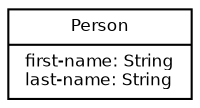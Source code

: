 digraph G {
  fontname = "Bitstream Vera Sans"
  fontsize = 8
  dpi = 150

  node [
    fontname = "Bitstream Vera Sans"
    fontsize = 8
    shape = "record"
  ]

  edge [
    fontname = "Bitstream Vera Sans"
    fontsize = 8
    arrowhead = "open"
    labelangle = 45
    labeldistance = 1.1
  ]
Person [label="{Person|first-name: String\llast-name: String\l}";]

}